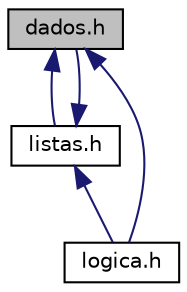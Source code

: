 digraph "dados.h"
{
  edge [fontname="Helvetica",fontsize="10",labelfontname="Helvetica",labelfontsize="10"];
  node [fontname="Helvetica",fontsize="10",shape=record];
  Node2 [label="dados.h",height=0.2,width=0.4,color="black", fillcolor="grey75", style="filled", fontcolor="black"];
  Node2 -> Node3 [dir="back",color="midnightblue",fontsize="10",style="solid",fontname="Helvetica"];
  Node3 [label="listas.h",height=0.2,width=0.4,color="black", fillcolor="white", style="filled",URL="$listas_8h.html"];
  Node3 -> Node2 [dir="back",color="midnightblue",fontsize="10",style="solid",fontname="Helvetica"];
  Node3 -> Node4 [dir="back",color="midnightblue",fontsize="10",style="solid",fontname="Helvetica"];
  Node4 [label="logica.h",height=0.2,width=0.4,color="black", fillcolor="white", style="filled",URL="$logica_8h.html"];
  Node2 -> Node4 [dir="back",color="midnightblue",fontsize="10",style="solid",fontname="Helvetica"];
}
